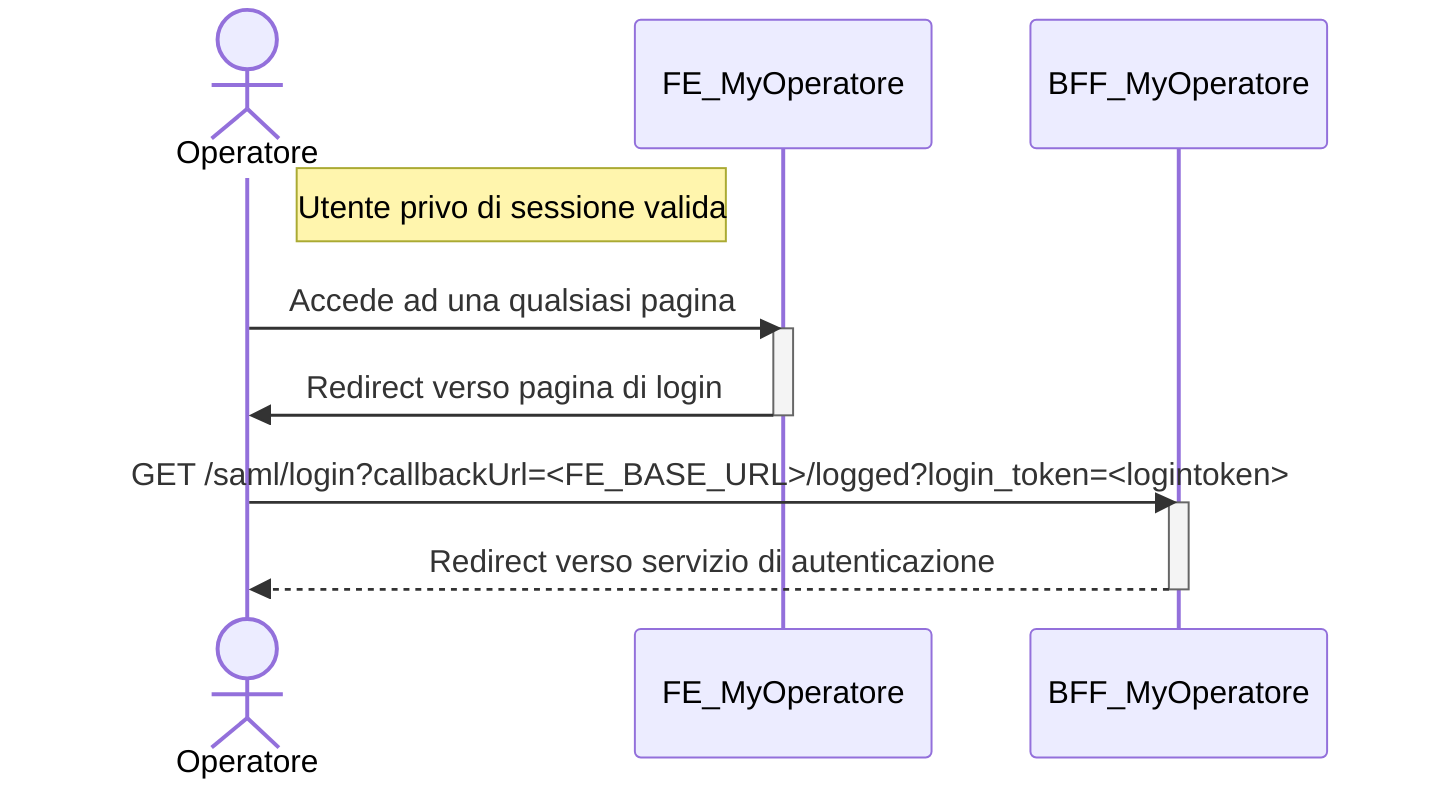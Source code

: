 sequenceDiagram
    actor Operatore
    participant FE as FE_MyOperatore
    participant BFF as BFF_MyOperatore

    note right of Operatore: Utente privo di sessione valida
    Operatore ->> FE: Accede ad una qualsiasi pagina
    activate FE
    FE ->> Operatore: Redirect verso pagina di login
    deactivate FE

    Operatore ->> BFF: GET /saml/login?callbackUrl=<FE_BASE_URL>/logged?login_token=<logintoken>
    activate BFF
    BFF -->> Operatore: Redirect verso servizio di autenticazione
    deactivate BFF